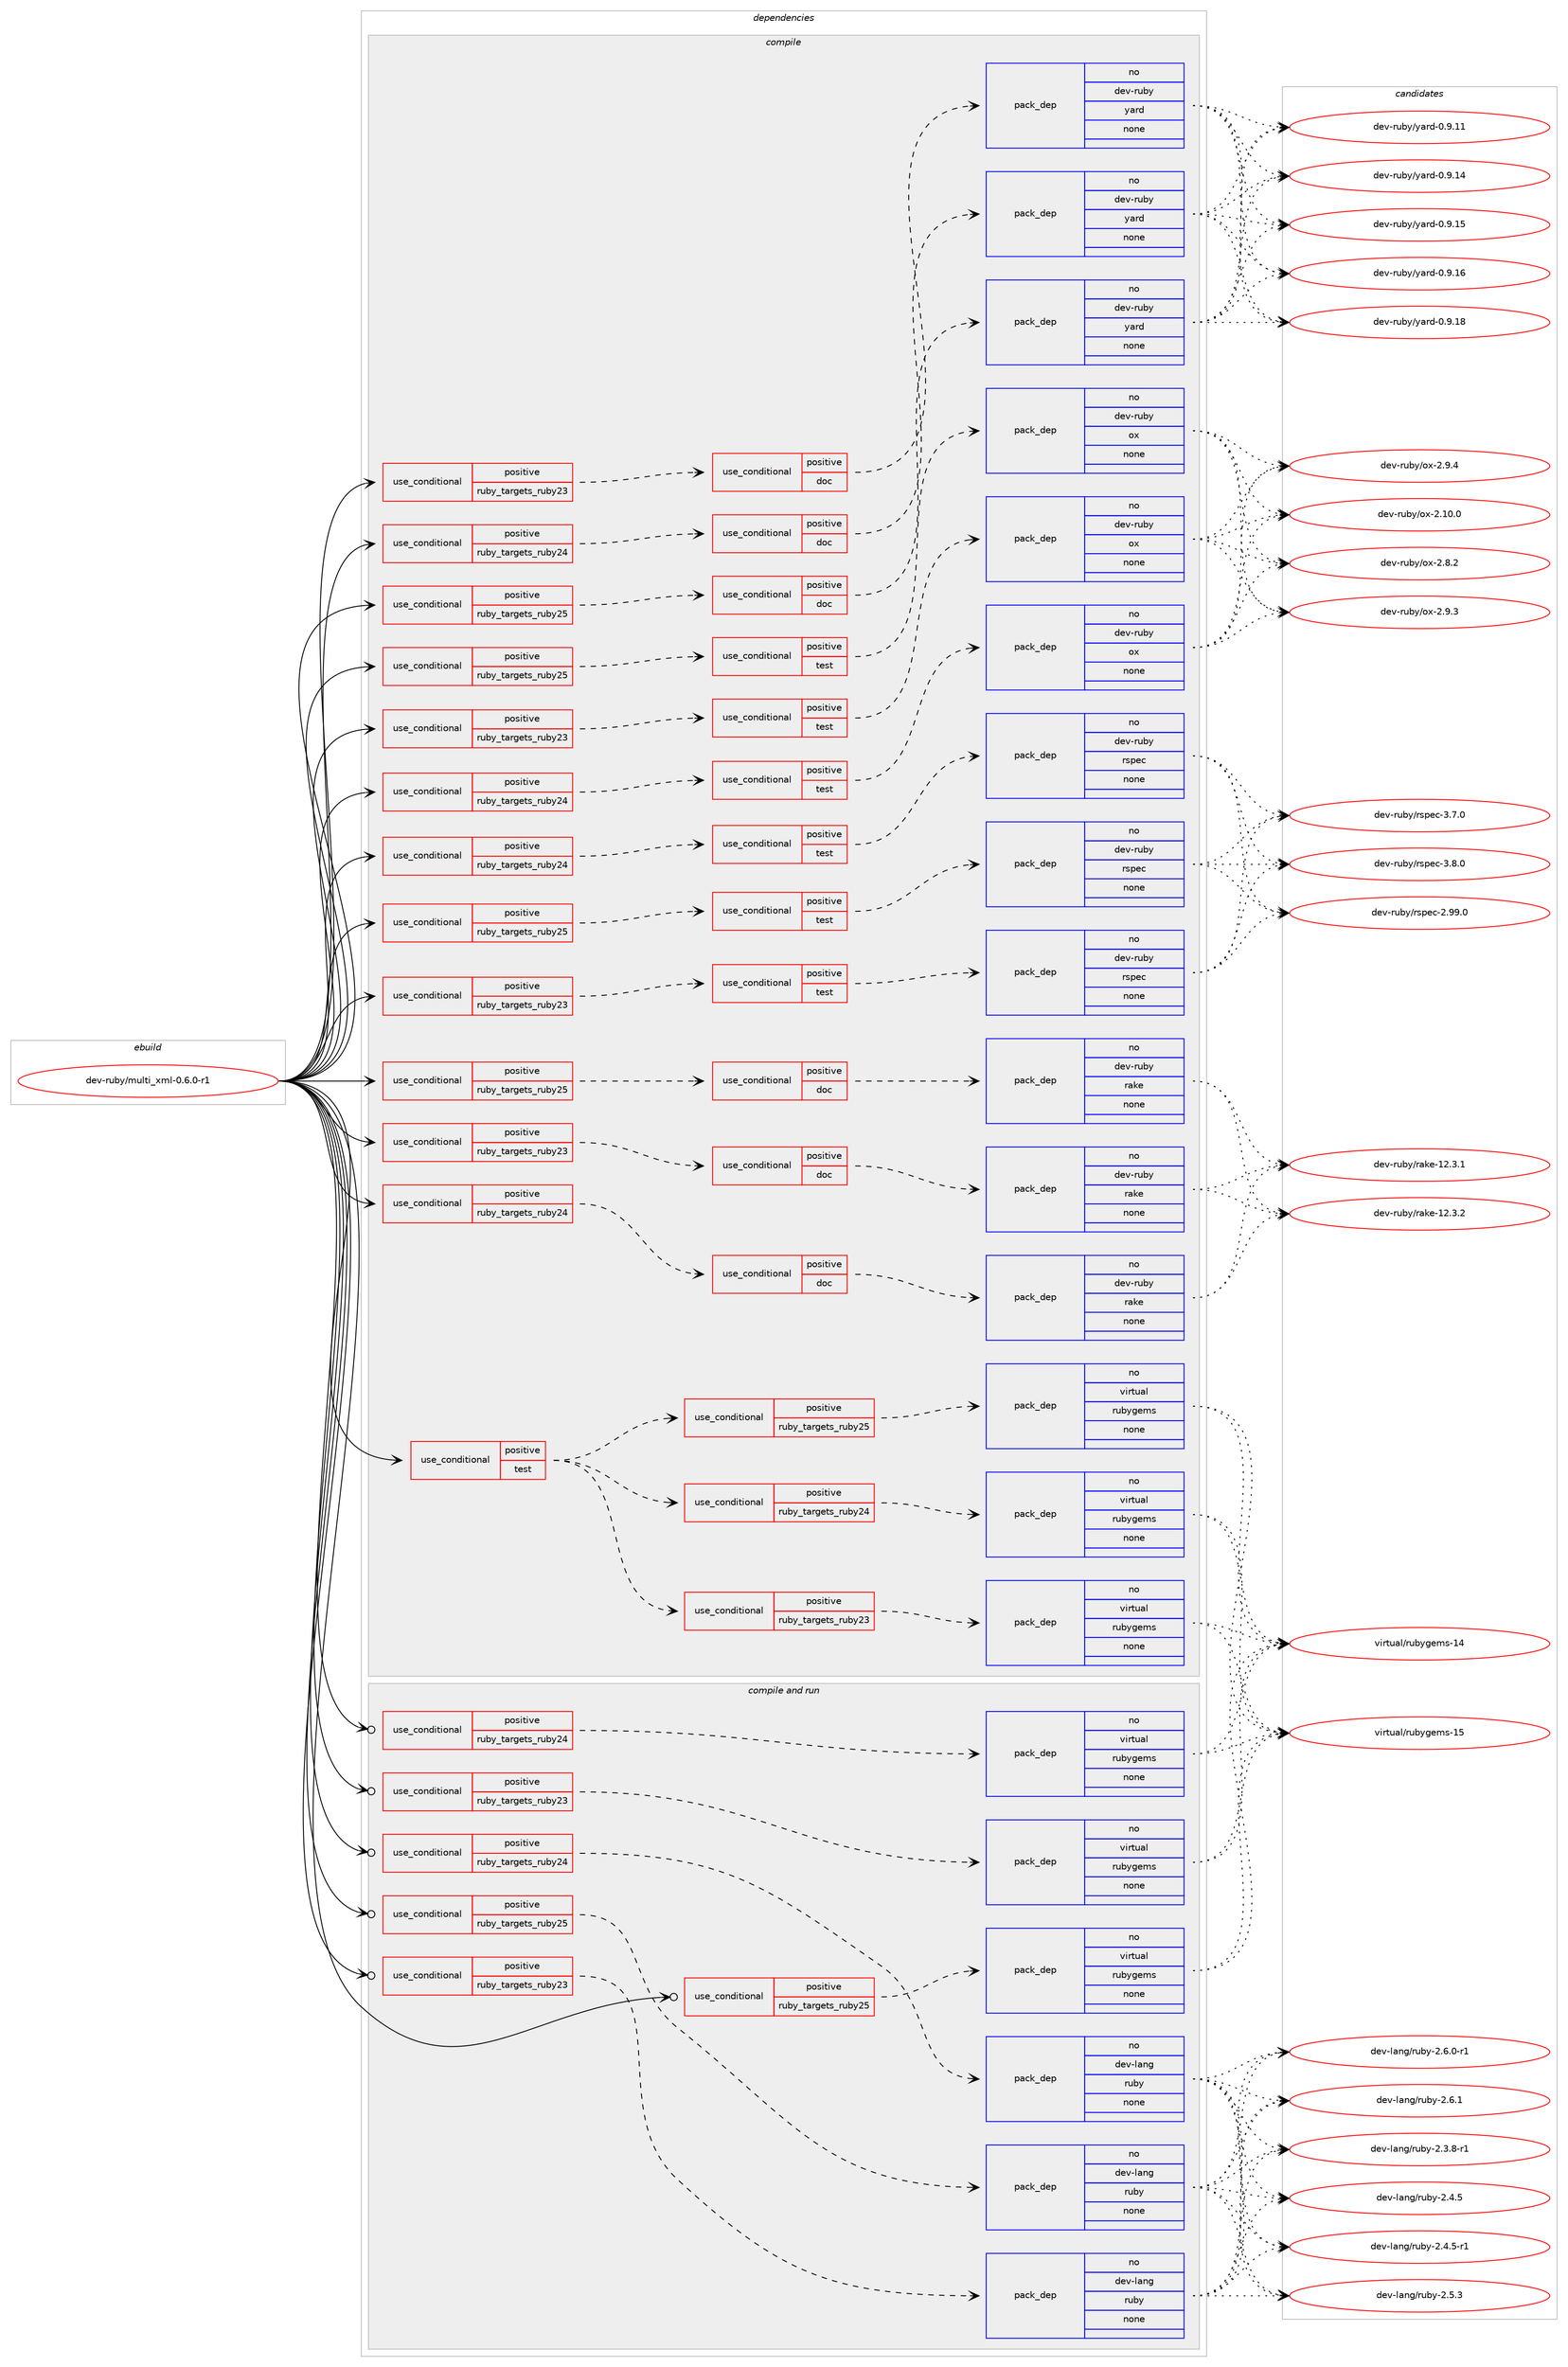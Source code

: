 digraph prolog {

# *************
# Graph options
# *************

newrank=true;
concentrate=true;
compound=true;
graph [rankdir=LR,fontname=Helvetica,fontsize=10,ranksep=1.5];#, ranksep=2.5, nodesep=0.2];
edge  [arrowhead=vee];
node  [fontname=Helvetica,fontsize=10];

# **********
# The ebuild
# **********

subgraph cluster_leftcol {
color=gray;
rank=same;
label=<<i>ebuild</i>>;
id [label="dev-ruby/multi_xml-0.6.0-r1", color=red, width=4, href="../dev-ruby/multi_xml-0.6.0-r1.svg"];
}

# ****************
# The dependencies
# ****************

subgraph cluster_midcol {
color=gray;
label=<<i>dependencies</i>>;
subgraph cluster_compile {
fillcolor="#eeeeee";
style=filled;
label=<<i>compile</i>>;
subgraph cond406659 {
dependency1506320 [label=<<TABLE BORDER="0" CELLBORDER="1" CELLSPACING="0" CELLPADDING="4"><TR><TD ROWSPAN="3" CELLPADDING="10">use_conditional</TD></TR><TR><TD>positive</TD></TR><TR><TD>ruby_targets_ruby23</TD></TR></TABLE>>, shape=none, color=red];
subgraph cond406660 {
dependency1506321 [label=<<TABLE BORDER="0" CELLBORDER="1" CELLSPACING="0" CELLPADDING="4"><TR><TD ROWSPAN="3" CELLPADDING="10">use_conditional</TD></TR><TR><TD>positive</TD></TR><TR><TD>doc</TD></TR></TABLE>>, shape=none, color=red];
subgraph pack1076180 {
dependency1506322 [label=<<TABLE BORDER="0" CELLBORDER="1" CELLSPACING="0" CELLPADDING="4" WIDTH="220"><TR><TD ROWSPAN="6" CELLPADDING="30">pack_dep</TD></TR><TR><TD WIDTH="110">no</TD></TR><TR><TD>dev-ruby</TD></TR><TR><TD>rake</TD></TR><TR><TD>none</TD></TR><TR><TD></TD></TR></TABLE>>, shape=none, color=blue];
}
dependency1506321:e -> dependency1506322:w [weight=20,style="dashed",arrowhead="vee"];
}
dependency1506320:e -> dependency1506321:w [weight=20,style="dashed",arrowhead="vee"];
}
id:e -> dependency1506320:w [weight=20,style="solid",arrowhead="vee"];
subgraph cond406661 {
dependency1506323 [label=<<TABLE BORDER="0" CELLBORDER="1" CELLSPACING="0" CELLPADDING="4"><TR><TD ROWSPAN="3" CELLPADDING="10">use_conditional</TD></TR><TR><TD>positive</TD></TR><TR><TD>ruby_targets_ruby23</TD></TR></TABLE>>, shape=none, color=red];
subgraph cond406662 {
dependency1506324 [label=<<TABLE BORDER="0" CELLBORDER="1" CELLSPACING="0" CELLPADDING="4"><TR><TD ROWSPAN="3" CELLPADDING="10">use_conditional</TD></TR><TR><TD>positive</TD></TR><TR><TD>doc</TD></TR></TABLE>>, shape=none, color=red];
subgraph pack1076181 {
dependency1506325 [label=<<TABLE BORDER="0" CELLBORDER="1" CELLSPACING="0" CELLPADDING="4" WIDTH="220"><TR><TD ROWSPAN="6" CELLPADDING="30">pack_dep</TD></TR><TR><TD WIDTH="110">no</TD></TR><TR><TD>dev-ruby</TD></TR><TR><TD>yard</TD></TR><TR><TD>none</TD></TR><TR><TD></TD></TR></TABLE>>, shape=none, color=blue];
}
dependency1506324:e -> dependency1506325:w [weight=20,style="dashed",arrowhead="vee"];
}
dependency1506323:e -> dependency1506324:w [weight=20,style="dashed",arrowhead="vee"];
}
id:e -> dependency1506323:w [weight=20,style="solid",arrowhead="vee"];
subgraph cond406663 {
dependency1506326 [label=<<TABLE BORDER="0" CELLBORDER="1" CELLSPACING="0" CELLPADDING="4"><TR><TD ROWSPAN="3" CELLPADDING="10">use_conditional</TD></TR><TR><TD>positive</TD></TR><TR><TD>ruby_targets_ruby23</TD></TR></TABLE>>, shape=none, color=red];
subgraph cond406664 {
dependency1506327 [label=<<TABLE BORDER="0" CELLBORDER="1" CELLSPACING="0" CELLPADDING="4"><TR><TD ROWSPAN="3" CELLPADDING="10">use_conditional</TD></TR><TR><TD>positive</TD></TR><TR><TD>test</TD></TR></TABLE>>, shape=none, color=red];
subgraph pack1076182 {
dependency1506328 [label=<<TABLE BORDER="0" CELLBORDER="1" CELLSPACING="0" CELLPADDING="4" WIDTH="220"><TR><TD ROWSPAN="6" CELLPADDING="30">pack_dep</TD></TR><TR><TD WIDTH="110">no</TD></TR><TR><TD>dev-ruby</TD></TR><TR><TD>ox</TD></TR><TR><TD>none</TD></TR><TR><TD></TD></TR></TABLE>>, shape=none, color=blue];
}
dependency1506327:e -> dependency1506328:w [weight=20,style="dashed",arrowhead="vee"];
}
dependency1506326:e -> dependency1506327:w [weight=20,style="dashed",arrowhead="vee"];
}
id:e -> dependency1506326:w [weight=20,style="solid",arrowhead="vee"];
subgraph cond406665 {
dependency1506329 [label=<<TABLE BORDER="0" CELLBORDER="1" CELLSPACING="0" CELLPADDING="4"><TR><TD ROWSPAN="3" CELLPADDING="10">use_conditional</TD></TR><TR><TD>positive</TD></TR><TR><TD>ruby_targets_ruby23</TD></TR></TABLE>>, shape=none, color=red];
subgraph cond406666 {
dependency1506330 [label=<<TABLE BORDER="0" CELLBORDER="1" CELLSPACING="0" CELLPADDING="4"><TR><TD ROWSPAN="3" CELLPADDING="10">use_conditional</TD></TR><TR><TD>positive</TD></TR><TR><TD>test</TD></TR></TABLE>>, shape=none, color=red];
subgraph pack1076183 {
dependency1506331 [label=<<TABLE BORDER="0" CELLBORDER="1" CELLSPACING="0" CELLPADDING="4" WIDTH="220"><TR><TD ROWSPAN="6" CELLPADDING="30">pack_dep</TD></TR><TR><TD WIDTH="110">no</TD></TR><TR><TD>dev-ruby</TD></TR><TR><TD>rspec</TD></TR><TR><TD>none</TD></TR><TR><TD></TD></TR></TABLE>>, shape=none, color=blue];
}
dependency1506330:e -> dependency1506331:w [weight=20,style="dashed",arrowhead="vee"];
}
dependency1506329:e -> dependency1506330:w [weight=20,style="dashed",arrowhead="vee"];
}
id:e -> dependency1506329:w [weight=20,style="solid",arrowhead="vee"];
subgraph cond406667 {
dependency1506332 [label=<<TABLE BORDER="0" CELLBORDER="1" CELLSPACING="0" CELLPADDING="4"><TR><TD ROWSPAN="3" CELLPADDING="10">use_conditional</TD></TR><TR><TD>positive</TD></TR><TR><TD>ruby_targets_ruby24</TD></TR></TABLE>>, shape=none, color=red];
subgraph cond406668 {
dependency1506333 [label=<<TABLE BORDER="0" CELLBORDER="1" CELLSPACING="0" CELLPADDING="4"><TR><TD ROWSPAN="3" CELLPADDING="10">use_conditional</TD></TR><TR><TD>positive</TD></TR><TR><TD>doc</TD></TR></TABLE>>, shape=none, color=red];
subgraph pack1076184 {
dependency1506334 [label=<<TABLE BORDER="0" CELLBORDER="1" CELLSPACING="0" CELLPADDING="4" WIDTH="220"><TR><TD ROWSPAN="6" CELLPADDING="30">pack_dep</TD></TR><TR><TD WIDTH="110">no</TD></TR><TR><TD>dev-ruby</TD></TR><TR><TD>rake</TD></TR><TR><TD>none</TD></TR><TR><TD></TD></TR></TABLE>>, shape=none, color=blue];
}
dependency1506333:e -> dependency1506334:w [weight=20,style="dashed",arrowhead="vee"];
}
dependency1506332:e -> dependency1506333:w [weight=20,style="dashed",arrowhead="vee"];
}
id:e -> dependency1506332:w [weight=20,style="solid",arrowhead="vee"];
subgraph cond406669 {
dependency1506335 [label=<<TABLE BORDER="0" CELLBORDER="1" CELLSPACING="0" CELLPADDING="4"><TR><TD ROWSPAN="3" CELLPADDING="10">use_conditional</TD></TR><TR><TD>positive</TD></TR><TR><TD>ruby_targets_ruby24</TD></TR></TABLE>>, shape=none, color=red];
subgraph cond406670 {
dependency1506336 [label=<<TABLE BORDER="0" CELLBORDER="1" CELLSPACING="0" CELLPADDING="4"><TR><TD ROWSPAN="3" CELLPADDING="10">use_conditional</TD></TR><TR><TD>positive</TD></TR><TR><TD>doc</TD></TR></TABLE>>, shape=none, color=red];
subgraph pack1076185 {
dependency1506337 [label=<<TABLE BORDER="0" CELLBORDER="1" CELLSPACING="0" CELLPADDING="4" WIDTH="220"><TR><TD ROWSPAN="6" CELLPADDING="30">pack_dep</TD></TR><TR><TD WIDTH="110">no</TD></TR><TR><TD>dev-ruby</TD></TR><TR><TD>yard</TD></TR><TR><TD>none</TD></TR><TR><TD></TD></TR></TABLE>>, shape=none, color=blue];
}
dependency1506336:e -> dependency1506337:w [weight=20,style="dashed",arrowhead="vee"];
}
dependency1506335:e -> dependency1506336:w [weight=20,style="dashed",arrowhead="vee"];
}
id:e -> dependency1506335:w [weight=20,style="solid",arrowhead="vee"];
subgraph cond406671 {
dependency1506338 [label=<<TABLE BORDER="0" CELLBORDER="1" CELLSPACING="0" CELLPADDING="4"><TR><TD ROWSPAN="3" CELLPADDING="10">use_conditional</TD></TR><TR><TD>positive</TD></TR><TR><TD>ruby_targets_ruby24</TD></TR></TABLE>>, shape=none, color=red];
subgraph cond406672 {
dependency1506339 [label=<<TABLE BORDER="0" CELLBORDER="1" CELLSPACING="0" CELLPADDING="4"><TR><TD ROWSPAN="3" CELLPADDING="10">use_conditional</TD></TR><TR><TD>positive</TD></TR><TR><TD>test</TD></TR></TABLE>>, shape=none, color=red];
subgraph pack1076186 {
dependency1506340 [label=<<TABLE BORDER="0" CELLBORDER="1" CELLSPACING="0" CELLPADDING="4" WIDTH="220"><TR><TD ROWSPAN="6" CELLPADDING="30">pack_dep</TD></TR><TR><TD WIDTH="110">no</TD></TR><TR><TD>dev-ruby</TD></TR><TR><TD>ox</TD></TR><TR><TD>none</TD></TR><TR><TD></TD></TR></TABLE>>, shape=none, color=blue];
}
dependency1506339:e -> dependency1506340:w [weight=20,style="dashed",arrowhead="vee"];
}
dependency1506338:e -> dependency1506339:w [weight=20,style="dashed",arrowhead="vee"];
}
id:e -> dependency1506338:w [weight=20,style="solid",arrowhead="vee"];
subgraph cond406673 {
dependency1506341 [label=<<TABLE BORDER="0" CELLBORDER="1" CELLSPACING="0" CELLPADDING="4"><TR><TD ROWSPAN="3" CELLPADDING="10">use_conditional</TD></TR><TR><TD>positive</TD></TR><TR><TD>ruby_targets_ruby24</TD></TR></TABLE>>, shape=none, color=red];
subgraph cond406674 {
dependency1506342 [label=<<TABLE BORDER="0" CELLBORDER="1" CELLSPACING="0" CELLPADDING="4"><TR><TD ROWSPAN="3" CELLPADDING="10">use_conditional</TD></TR><TR><TD>positive</TD></TR><TR><TD>test</TD></TR></TABLE>>, shape=none, color=red];
subgraph pack1076187 {
dependency1506343 [label=<<TABLE BORDER="0" CELLBORDER="1" CELLSPACING="0" CELLPADDING="4" WIDTH="220"><TR><TD ROWSPAN="6" CELLPADDING="30">pack_dep</TD></TR><TR><TD WIDTH="110">no</TD></TR><TR><TD>dev-ruby</TD></TR><TR><TD>rspec</TD></TR><TR><TD>none</TD></TR><TR><TD></TD></TR></TABLE>>, shape=none, color=blue];
}
dependency1506342:e -> dependency1506343:w [weight=20,style="dashed",arrowhead="vee"];
}
dependency1506341:e -> dependency1506342:w [weight=20,style="dashed",arrowhead="vee"];
}
id:e -> dependency1506341:w [weight=20,style="solid",arrowhead="vee"];
subgraph cond406675 {
dependency1506344 [label=<<TABLE BORDER="0" CELLBORDER="1" CELLSPACING="0" CELLPADDING="4"><TR><TD ROWSPAN="3" CELLPADDING="10">use_conditional</TD></TR><TR><TD>positive</TD></TR><TR><TD>ruby_targets_ruby25</TD></TR></TABLE>>, shape=none, color=red];
subgraph cond406676 {
dependency1506345 [label=<<TABLE BORDER="0" CELLBORDER="1" CELLSPACING="0" CELLPADDING="4"><TR><TD ROWSPAN="3" CELLPADDING="10">use_conditional</TD></TR><TR><TD>positive</TD></TR><TR><TD>doc</TD></TR></TABLE>>, shape=none, color=red];
subgraph pack1076188 {
dependency1506346 [label=<<TABLE BORDER="0" CELLBORDER="1" CELLSPACING="0" CELLPADDING="4" WIDTH="220"><TR><TD ROWSPAN="6" CELLPADDING="30">pack_dep</TD></TR><TR><TD WIDTH="110">no</TD></TR><TR><TD>dev-ruby</TD></TR><TR><TD>rake</TD></TR><TR><TD>none</TD></TR><TR><TD></TD></TR></TABLE>>, shape=none, color=blue];
}
dependency1506345:e -> dependency1506346:w [weight=20,style="dashed",arrowhead="vee"];
}
dependency1506344:e -> dependency1506345:w [weight=20,style="dashed",arrowhead="vee"];
}
id:e -> dependency1506344:w [weight=20,style="solid",arrowhead="vee"];
subgraph cond406677 {
dependency1506347 [label=<<TABLE BORDER="0" CELLBORDER="1" CELLSPACING="0" CELLPADDING="4"><TR><TD ROWSPAN="3" CELLPADDING="10">use_conditional</TD></TR><TR><TD>positive</TD></TR><TR><TD>ruby_targets_ruby25</TD></TR></TABLE>>, shape=none, color=red];
subgraph cond406678 {
dependency1506348 [label=<<TABLE BORDER="0" CELLBORDER="1" CELLSPACING="0" CELLPADDING="4"><TR><TD ROWSPAN="3" CELLPADDING="10">use_conditional</TD></TR><TR><TD>positive</TD></TR><TR><TD>doc</TD></TR></TABLE>>, shape=none, color=red];
subgraph pack1076189 {
dependency1506349 [label=<<TABLE BORDER="0" CELLBORDER="1" CELLSPACING="0" CELLPADDING="4" WIDTH="220"><TR><TD ROWSPAN="6" CELLPADDING="30">pack_dep</TD></TR><TR><TD WIDTH="110">no</TD></TR><TR><TD>dev-ruby</TD></TR><TR><TD>yard</TD></TR><TR><TD>none</TD></TR><TR><TD></TD></TR></TABLE>>, shape=none, color=blue];
}
dependency1506348:e -> dependency1506349:w [weight=20,style="dashed",arrowhead="vee"];
}
dependency1506347:e -> dependency1506348:w [weight=20,style="dashed",arrowhead="vee"];
}
id:e -> dependency1506347:w [weight=20,style="solid",arrowhead="vee"];
subgraph cond406679 {
dependency1506350 [label=<<TABLE BORDER="0" CELLBORDER="1" CELLSPACING="0" CELLPADDING="4"><TR><TD ROWSPAN="3" CELLPADDING="10">use_conditional</TD></TR><TR><TD>positive</TD></TR><TR><TD>ruby_targets_ruby25</TD></TR></TABLE>>, shape=none, color=red];
subgraph cond406680 {
dependency1506351 [label=<<TABLE BORDER="0" CELLBORDER="1" CELLSPACING="0" CELLPADDING="4"><TR><TD ROWSPAN="3" CELLPADDING="10">use_conditional</TD></TR><TR><TD>positive</TD></TR><TR><TD>test</TD></TR></TABLE>>, shape=none, color=red];
subgraph pack1076190 {
dependency1506352 [label=<<TABLE BORDER="0" CELLBORDER="1" CELLSPACING="0" CELLPADDING="4" WIDTH="220"><TR><TD ROWSPAN="6" CELLPADDING="30">pack_dep</TD></TR><TR><TD WIDTH="110">no</TD></TR><TR><TD>dev-ruby</TD></TR><TR><TD>ox</TD></TR><TR><TD>none</TD></TR><TR><TD></TD></TR></TABLE>>, shape=none, color=blue];
}
dependency1506351:e -> dependency1506352:w [weight=20,style="dashed",arrowhead="vee"];
}
dependency1506350:e -> dependency1506351:w [weight=20,style="dashed",arrowhead="vee"];
}
id:e -> dependency1506350:w [weight=20,style="solid",arrowhead="vee"];
subgraph cond406681 {
dependency1506353 [label=<<TABLE BORDER="0" CELLBORDER="1" CELLSPACING="0" CELLPADDING="4"><TR><TD ROWSPAN="3" CELLPADDING="10">use_conditional</TD></TR><TR><TD>positive</TD></TR><TR><TD>ruby_targets_ruby25</TD></TR></TABLE>>, shape=none, color=red];
subgraph cond406682 {
dependency1506354 [label=<<TABLE BORDER="0" CELLBORDER="1" CELLSPACING="0" CELLPADDING="4"><TR><TD ROWSPAN="3" CELLPADDING="10">use_conditional</TD></TR><TR><TD>positive</TD></TR><TR><TD>test</TD></TR></TABLE>>, shape=none, color=red];
subgraph pack1076191 {
dependency1506355 [label=<<TABLE BORDER="0" CELLBORDER="1" CELLSPACING="0" CELLPADDING="4" WIDTH="220"><TR><TD ROWSPAN="6" CELLPADDING="30">pack_dep</TD></TR><TR><TD WIDTH="110">no</TD></TR><TR><TD>dev-ruby</TD></TR><TR><TD>rspec</TD></TR><TR><TD>none</TD></TR><TR><TD></TD></TR></TABLE>>, shape=none, color=blue];
}
dependency1506354:e -> dependency1506355:w [weight=20,style="dashed",arrowhead="vee"];
}
dependency1506353:e -> dependency1506354:w [weight=20,style="dashed",arrowhead="vee"];
}
id:e -> dependency1506353:w [weight=20,style="solid",arrowhead="vee"];
subgraph cond406683 {
dependency1506356 [label=<<TABLE BORDER="0" CELLBORDER="1" CELLSPACING="0" CELLPADDING="4"><TR><TD ROWSPAN="3" CELLPADDING="10">use_conditional</TD></TR><TR><TD>positive</TD></TR><TR><TD>test</TD></TR></TABLE>>, shape=none, color=red];
subgraph cond406684 {
dependency1506357 [label=<<TABLE BORDER="0" CELLBORDER="1" CELLSPACING="0" CELLPADDING="4"><TR><TD ROWSPAN="3" CELLPADDING="10">use_conditional</TD></TR><TR><TD>positive</TD></TR><TR><TD>ruby_targets_ruby23</TD></TR></TABLE>>, shape=none, color=red];
subgraph pack1076192 {
dependency1506358 [label=<<TABLE BORDER="0" CELLBORDER="1" CELLSPACING="0" CELLPADDING="4" WIDTH="220"><TR><TD ROWSPAN="6" CELLPADDING="30">pack_dep</TD></TR><TR><TD WIDTH="110">no</TD></TR><TR><TD>virtual</TD></TR><TR><TD>rubygems</TD></TR><TR><TD>none</TD></TR><TR><TD></TD></TR></TABLE>>, shape=none, color=blue];
}
dependency1506357:e -> dependency1506358:w [weight=20,style="dashed",arrowhead="vee"];
}
dependency1506356:e -> dependency1506357:w [weight=20,style="dashed",arrowhead="vee"];
subgraph cond406685 {
dependency1506359 [label=<<TABLE BORDER="0" CELLBORDER="1" CELLSPACING="0" CELLPADDING="4"><TR><TD ROWSPAN="3" CELLPADDING="10">use_conditional</TD></TR><TR><TD>positive</TD></TR><TR><TD>ruby_targets_ruby24</TD></TR></TABLE>>, shape=none, color=red];
subgraph pack1076193 {
dependency1506360 [label=<<TABLE BORDER="0" CELLBORDER="1" CELLSPACING="0" CELLPADDING="4" WIDTH="220"><TR><TD ROWSPAN="6" CELLPADDING="30">pack_dep</TD></TR><TR><TD WIDTH="110">no</TD></TR><TR><TD>virtual</TD></TR><TR><TD>rubygems</TD></TR><TR><TD>none</TD></TR><TR><TD></TD></TR></TABLE>>, shape=none, color=blue];
}
dependency1506359:e -> dependency1506360:w [weight=20,style="dashed",arrowhead="vee"];
}
dependency1506356:e -> dependency1506359:w [weight=20,style="dashed",arrowhead="vee"];
subgraph cond406686 {
dependency1506361 [label=<<TABLE BORDER="0" CELLBORDER="1" CELLSPACING="0" CELLPADDING="4"><TR><TD ROWSPAN="3" CELLPADDING="10">use_conditional</TD></TR><TR><TD>positive</TD></TR><TR><TD>ruby_targets_ruby25</TD></TR></TABLE>>, shape=none, color=red];
subgraph pack1076194 {
dependency1506362 [label=<<TABLE BORDER="0" CELLBORDER="1" CELLSPACING="0" CELLPADDING="4" WIDTH="220"><TR><TD ROWSPAN="6" CELLPADDING="30">pack_dep</TD></TR><TR><TD WIDTH="110">no</TD></TR><TR><TD>virtual</TD></TR><TR><TD>rubygems</TD></TR><TR><TD>none</TD></TR><TR><TD></TD></TR></TABLE>>, shape=none, color=blue];
}
dependency1506361:e -> dependency1506362:w [weight=20,style="dashed",arrowhead="vee"];
}
dependency1506356:e -> dependency1506361:w [weight=20,style="dashed",arrowhead="vee"];
}
id:e -> dependency1506356:w [weight=20,style="solid",arrowhead="vee"];
}
subgraph cluster_compileandrun {
fillcolor="#eeeeee";
style=filled;
label=<<i>compile and run</i>>;
subgraph cond406687 {
dependency1506363 [label=<<TABLE BORDER="0" CELLBORDER="1" CELLSPACING="0" CELLPADDING="4"><TR><TD ROWSPAN="3" CELLPADDING="10">use_conditional</TD></TR><TR><TD>positive</TD></TR><TR><TD>ruby_targets_ruby23</TD></TR></TABLE>>, shape=none, color=red];
subgraph pack1076195 {
dependency1506364 [label=<<TABLE BORDER="0" CELLBORDER="1" CELLSPACING="0" CELLPADDING="4" WIDTH="220"><TR><TD ROWSPAN="6" CELLPADDING="30">pack_dep</TD></TR><TR><TD WIDTH="110">no</TD></TR><TR><TD>dev-lang</TD></TR><TR><TD>ruby</TD></TR><TR><TD>none</TD></TR><TR><TD></TD></TR></TABLE>>, shape=none, color=blue];
}
dependency1506363:e -> dependency1506364:w [weight=20,style="dashed",arrowhead="vee"];
}
id:e -> dependency1506363:w [weight=20,style="solid",arrowhead="odotvee"];
subgraph cond406688 {
dependency1506365 [label=<<TABLE BORDER="0" CELLBORDER="1" CELLSPACING="0" CELLPADDING="4"><TR><TD ROWSPAN="3" CELLPADDING="10">use_conditional</TD></TR><TR><TD>positive</TD></TR><TR><TD>ruby_targets_ruby23</TD></TR></TABLE>>, shape=none, color=red];
subgraph pack1076196 {
dependency1506366 [label=<<TABLE BORDER="0" CELLBORDER="1" CELLSPACING="0" CELLPADDING="4" WIDTH="220"><TR><TD ROWSPAN="6" CELLPADDING="30">pack_dep</TD></TR><TR><TD WIDTH="110">no</TD></TR><TR><TD>virtual</TD></TR><TR><TD>rubygems</TD></TR><TR><TD>none</TD></TR><TR><TD></TD></TR></TABLE>>, shape=none, color=blue];
}
dependency1506365:e -> dependency1506366:w [weight=20,style="dashed",arrowhead="vee"];
}
id:e -> dependency1506365:w [weight=20,style="solid",arrowhead="odotvee"];
subgraph cond406689 {
dependency1506367 [label=<<TABLE BORDER="0" CELLBORDER="1" CELLSPACING="0" CELLPADDING="4"><TR><TD ROWSPAN="3" CELLPADDING="10">use_conditional</TD></TR><TR><TD>positive</TD></TR><TR><TD>ruby_targets_ruby24</TD></TR></TABLE>>, shape=none, color=red];
subgraph pack1076197 {
dependency1506368 [label=<<TABLE BORDER="0" CELLBORDER="1" CELLSPACING="0" CELLPADDING="4" WIDTH="220"><TR><TD ROWSPAN="6" CELLPADDING="30">pack_dep</TD></TR><TR><TD WIDTH="110">no</TD></TR><TR><TD>dev-lang</TD></TR><TR><TD>ruby</TD></TR><TR><TD>none</TD></TR><TR><TD></TD></TR></TABLE>>, shape=none, color=blue];
}
dependency1506367:e -> dependency1506368:w [weight=20,style="dashed",arrowhead="vee"];
}
id:e -> dependency1506367:w [weight=20,style="solid",arrowhead="odotvee"];
subgraph cond406690 {
dependency1506369 [label=<<TABLE BORDER="0" CELLBORDER="1" CELLSPACING="0" CELLPADDING="4"><TR><TD ROWSPAN="3" CELLPADDING="10">use_conditional</TD></TR><TR><TD>positive</TD></TR><TR><TD>ruby_targets_ruby24</TD></TR></TABLE>>, shape=none, color=red];
subgraph pack1076198 {
dependency1506370 [label=<<TABLE BORDER="0" CELLBORDER="1" CELLSPACING="0" CELLPADDING="4" WIDTH="220"><TR><TD ROWSPAN="6" CELLPADDING="30">pack_dep</TD></TR><TR><TD WIDTH="110">no</TD></TR><TR><TD>virtual</TD></TR><TR><TD>rubygems</TD></TR><TR><TD>none</TD></TR><TR><TD></TD></TR></TABLE>>, shape=none, color=blue];
}
dependency1506369:e -> dependency1506370:w [weight=20,style="dashed",arrowhead="vee"];
}
id:e -> dependency1506369:w [weight=20,style="solid",arrowhead="odotvee"];
subgraph cond406691 {
dependency1506371 [label=<<TABLE BORDER="0" CELLBORDER="1" CELLSPACING="0" CELLPADDING="4"><TR><TD ROWSPAN="3" CELLPADDING="10">use_conditional</TD></TR><TR><TD>positive</TD></TR><TR><TD>ruby_targets_ruby25</TD></TR></TABLE>>, shape=none, color=red];
subgraph pack1076199 {
dependency1506372 [label=<<TABLE BORDER="0" CELLBORDER="1" CELLSPACING="0" CELLPADDING="4" WIDTH="220"><TR><TD ROWSPAN="6" CELLPADDING="30">pack_dep</TD></TR><TR><TD WIDTH="110">no</TD></TR><TR><TD>dev-lang</TD></TR><TR><TD>ruby</TD></TR><TR><TD>none</TD></TR><TR><TD></TD></TR></TABLE>>, shape=none, color=blue];
}
dependency1506371:e -> dependency1506372:w [weight=20,style="dashed",arrowhead="vee"];
}
id:e -> dependency1506371:w [weight=20,style="solid",arrowhead="odotvee"];
subgraph cond406692 {
dependency1506373 [label=<<TABLE BORDER="0" CELLBORDER="1" CELLSPACING="0" CELLPADDING="4"><TR><TD ROWSPAN="3" CELLPADDING="10">use_conditional</TD></TR><TR><TD>positive</TD></TR><TR><TD>ruby_targets_ruby25</TD></TR></TABLE>>, shape=none, color=red];
subgraph pack1076200 {
dependency1506374 [label=<<TABLE BORDER="0" CELLBORDER="1" CELLSPACING="0" CELLPADDING="4" WIDTH="220"><TR><TD ROWSPAN="6" CELLPADDING="30">pack_dep</TD></TR><TR><TD WIDTH="110">no</TD></TR><TR><TD>virtual</TD></TR><TR><TD>rubygems</TD></TR><TR><TD>none</TD></TR><TR><TD></TD></TR></TABLE>>, shape=none, color=blue];
}
dependency1506373:e -> dependency1506374:w [weight=20,style="dashed",arrowhead="vee"];
}
id:e -> dependency1506373:w [weight=20,style="solid",arrowhead="odotvee"];
}
subgraph cluster_run {
fillcolor="#eeeeee";
style=filled;
label=<<i>run</i>>;
}
}

# **************
# The candidates
# **************

subgraph cluster_choices {
rank=same;
color=gray;
label=<<i>candidates</i>>;

subgraph choice1076180 {
color=black;
nodesep=1;
choice1001011184511411798121471149710710145495046514649 [label="dev-ruby/rake-12.3.1", color=red, width=4,href="../dev-ruby/rake-12.3.1.svg"];
choice1001011184511411798121471149710710145495046514650 [label="dev-ruby/rake-12.3.2", color=red, width=4,href="../dev-ruby/rake-12.3.2.svg"];
dependency1506322:e -> choice1001011184511411798121471149710710145495046514649:w [style=dotted,weight="100"];
dependency1506322:e -> choice1001011184511411798121471149710710145495046514650:w [style=dotted,weight="100"];
}
subgraph choice1076181 {
color=black;
nodesep=1;
choice1001011184511411798121471219711410045484657464949 [label="dev-ruby/yard-0.9.11", color=red, width=4,href="../dev-ruby/yard-0.9.11.svg"];
choice1001011184511411798121471219711410045484657464952 [label="dev-ruby/yard-0.9.14", color=red, width=4,href="../dev-ruby/yard-0.9.14.svg"];
choice1001011184511411798121471219711410045484657464953 [label="dev-ruby/yard-0.9.15", color=red, width=4,href="../dev-ruby/yard-0.9.15.svg"];
choice1001011184511411798121471219711410045484657464954 [label="dev-ruby/yard-0.9.16", color=red, width=4,href="../dev-ruby/yard-0.9.16.svg"];
choice1001011184511411798121471219711410045484657464956 [label="dev-ruby/yard-0.9.18", color=red, width=4,href="../dev-ruby/yard-0.9.18.svg"];
dependency1506325:e -> choice1001011184511411798121471219711410045484657464949:w [style=dotted,weight="100"];
dependency1506325:e -> choice1001011184511411798121471219711410045484657464952:w [style=dotted,weight="100"];
dependency1506325:e -> choice1001011184511411798121471219711410045484657464953:w [style=dotted,weight="100"];
dependency1506325:e -> choice1001011184511411798121471219711410045484657464954:w [style=dotted,weight="100"];
dependency1506325:e -> choice1001011184511411798121471219711410045484657464956:w [style=dotted,weight="100"];
}
subgraph choice1076182 {
color=black;
nodesep=1;
choice10010111845114117981214711112045504649484648 [label="dev-ruby/ox-2.10.0", color=red, width=4,href="../dev-ruby/ox-2.10.0.svg"];
choice100101118451141179812147111120455046564650 [label="dev-ruby/ox-2.8.2", color=red, width=4,href="../dev-ruby/ox-2.8.2.svg"];
choice100101118451141179812147111120455046574651 [label="dev-ruby/ox-2.9.3", color=red, width=4,href="../dev-ruby/ox-2.9.3.svg"];
choice100101118451141179812147111120455046574652 [label="dev-ruby/ox-2.9.4", color=red, width=4,href="../dev-ruby/ox-2.9.4.svg"];
dependency1506328:e -> choice10010111845114117981214711112045504649484648:w [style=dotted,weight="100"];
dependency1506328:e -> choice100101118451141179812147111120455046564650:w [style=dotted,weight="100"];
dependency1506328:e -> choice100101118451141179812147111120455046574651:w [style=dotted,weight="100"];
dependency1506328:e -> choice100101118451141179812147111120455046574652:w [style=dotted,weight="100"];
}
subgraph choice1076183 {
color=black;
nodesep=1;
choice1001011184511411798121471141151121019945504657574648 [label="dev-ruby/rspec-2.99.0", color=red, width=4,href="../dev-ruby/rspec-2.99.0.svg"];
choice10010111845114117981214711411511210199455146554648 [label="dev-ruby/rspec-3.7.0", color=red, width=4,href="../dev-ruby/rspec-3.7.0.svg"];
choice10010111845114117981214711411511210199455146564648 [label="dev-ruby/rspec-3.8.0", color=red, width=4,href="../dev-ruby/rspec-3.8.0.svg"];
dependency1506331:e -> choice1001011184511411798121471141151121019945504657574648:w [style=dotted,weight="100"];
dependency1506331:e -> choice10010111845114117981214711411511210199455146554648:w [style=dotted,weight="100"];
dependency1506331:e -> choice10010111845114117981214711411511210199455146564648:w [style=dotted,weight="100"];
}
subgraph choice1076184 {
color=black;
nodesep=1;
choice1001011184511411798121471149710710145495046514649 [label="dev-ruby/rake-12.3.1", color=red, width=4,href="../dev-ruby/rake-12.3.1.svg"];
choice1001011184511411798121471149710710145495046514650 [label="dev-ruby/rake-12.3.2", color=red, width=4,href="../dev-ruby/rake-12.3.2.svg"];
dependency1506334:e -> choice1001011184511411798121471149710710145495046514649:w [style=dotted,weight="100"];
dependency1506334:e -> choice1001011184511411798121471149710710145495046514650:w [style=dotted,weight="100"];
}
subgraph choice1076185 {
color=black;
nodesep=1;
choice1001011184511411798121471219711410045484657464949 [label="dev-ruby/yard-0.9.11", color=red, width=4,href="../dev-ruby/yard-0.9.11.svg"];
choice1001011184511411798121471219711410045484657464952 [label="dev-ruby/yard-0.9.14", color=red, width=4,href="../dev-ruby/yard-0.9.14.svg"];
choice1001011184511411798121471219711410045484657464953 [label="dev-ruby/yard-0.9.15", color=red, width=4,href="../dev-ruby/yard-0.9.15.svg"];
choice1001011184511411798121471219711410045484657464954 [label="dev-ruby/yard-0.9.16", color=red, width=4,href="../dev-ruby/yard-0.9.16.svg"];
choice1001011184511411798121471219711410045484657464956 [label="dev-ruby/yard-0.9.18", color=red, width=4,href="../dev-ruby/yard-0.9.18.svg"];
dependency1506337:e -> choice1001011184511411798121471219711410045484657464949:w [style=dotted,weight="100"];
dependency1506337:e -> choice1001011184511411798121471219711410045484657464952:w [style=dotted,weight="100"];
dependency1506337:e -> choice1001011184511411798121471219711410045484657464953:w [style=dotted,weight="100"];
dependency1506337:e -> choice1001011184511411798121471219711410045484657464954:w [style=dotted,weight="100"];
dependency1506337:e -> choice1001011184511411798121471219711410045484657464956:w [style=dotted,weight="100"];
}
subgraph choice1076186 {
color=black;
nodesep=1;
choice10010111845114117981214711112045504649484648 [label="dev-ruby/ox-2.10.0", color=red, width=4,href="../dev-ruby/ox-2.10.0.svg"];
choice100101118451141179812147111120455046564650 [label="dev-ruby/ox-2.8.2", color=red, width=4,href="../dev-ruby/ox-2.8.2.svg"];
choice100101118451141179812147111120455046574651 [label="dev-ruby/ox-2.9.3", color=red, width=4,href="../dev-ruby/ox-2.9.3.svg"];
choice100101118451141179812147111120455046574652 [label="dev-ruby/ox-2.9.4", color=red, width=4,href="../dev-ruby/ox-2.9.4.svg"];
dependency1506340:e -> choice10010111845114117981214711112045504649484648:w [style=dotted,weight="100"];
dependency1506340:e -> choice100101118451141179812147111120455046564650:w [style=dotted,weight="100"];
dependency1506340:e -> choice100101118451141179812147111120455046574651:w [style=dotted,weight="100"];
dependency1506340:e -> choice100101118451141179812147111120455046574652:w [style=dotted,weight="100"];
}
subgraph choice1076187 {
color=black;
nodesep=1;
choice1001011184511411798121471141151121019945504657574648 [label="dev-ruby/rspec-2.99.0", color=red, width=4,href="../dev-ruby/rspec-2.99.0.svg"];
choice10010111845114117981214711411511210199455146554648 [label="dev-ruby/rspec-3.7.0", color=red, width=4,href="../dev-ruby/rspec-3.7.0.svg"];
choice10010111845114117981214711411511210199455146564648 [label="dev-ruby/rspec-3.8.0", color=red, width=4,href="../dev-ruby/rspec-3.8.0.svg"];
dependency1506343:e -> choice1001011184511411798121471141151121019945504657574648:w [style=dotted,weight="100"];
dependency1506343:e -> choice10010111845114117981214711411511210199455146554648:w [style=dotted,weight="100"];
dependency1506343:e -> choice10010111845114117981214711411511210199455146564648:w [style=dotted,weight="100"];
}
subgraph choice1076188 {
color=black;
nodesep=1;
choice1001011184511411798121471149710710145495046514649 [label="dev-ruby/rake-12.3.1", color=red, width=4,href="../dev-ruby/rake-12.3.1.svg"];
choice1001011184511411798121471149710710145495046514650 [label="dev-ruby/rake-12.3.2", color=red, width=4,href="../dev-ruby/rake-12.3.2.svg"];
dependency1506346:e -> choice1001011184511411798121471149710710145495046514649:w [style=dotted,weight="100"];
dependency1506346:e -> choice1001011184511411798121471149710710145495046514650:w [style=dotted,weight="100"];
}
subgraph choice1076189 {
color=black;
nodesep=1;
choice1001011184511411798121471219711410045484657464949 [label="dev-ruby/yard-0.9.11", color=red, width=4,href="../dev-ruby/yard-0.9.11.svg"];
choice1001011184511411798121471219711410045484657464952 [label="dev-ruby/yard-0.9.14", color=red, width=4,href="../dev-ruby/yard-0.9.14.svg"];
choice1001011184511411798121471219711410045484657464953 [label="dev-ruby/yard-0.9.15", color=red, width=4,href="../dev-ruby/yard-0.9.15.svg"];
choice1001011184511411798121471219711410045484657464954 [label="dev-ruby/yard-0.9.16", color=red, width=4,href="../dev-ruby/yard-0.9.16.svg"];
choice1001011184511411798121471219711410045484657464956 [label="dev-ruby/yard-0.9.18", color=red, width=4,href="../dev-ruby/yard-0.9.18.svg"];
dependency1506349:e -> choice1001011184511411798121471219711410045484657464949:w [style=dotted,weight="100"];
dependency1506349:e -> choice1001011184511411798121471219711410045484657464952:w [style=dotted,weight="100"];
dependency1506349:e -> choice1001011184511411798121471219711410045484657464953:w [style=dotted,weight="100"];
dependency1506349:e -> choice1001011184511411798121471219711410045484657464954:w [style=dotted,weight="100"];
dependency1506349:e -> choice1001011184511411798121471219711410045484657464956:w [style=dotted,weight="100"];
}
subgraph choice1076190 {
color=black;
nodesep=1;
choice10010111845114117981214711112045504649484648 [label="dev-ruby/ox-2.10.0", color=red, width=4,href="../dev-ruby/ox-2.10.0.svg"];
choice100101118451141179812147111120455046564650 [label="dev-ruby/ox-2.8.2", color=red, width=4,href="../dev-ruby/ox-2.8.2.svg"];
choice100101118451141179812147111120455046574651 [label="dev-ruby/ox-2.9.3", color=red, width=4,href="../dev-ruby/ox-2.9.3.svg"];
choice100101118451141179812147111120455046574652 [label="dev-ruby/ox-2.9.4", color=red, width=4,href="../dev-ruby/ox-2.9.4.svg"];
dependency1506352:e -> choice10010111845114117981214711112045504649484648:w [style=dotted,weight="100"];
dependency1506352:e -> choice100101118451141179812147111120455046564650:w [style=dotted,weight="100"];
dependency1506352:e -> choice100101118451141179812147111120455046574651:w [style=dotted,weight="100"];
dependency1506352:e -> choice100101118451141179812147111120455046574652:w [style=dotted,weight="100"];
}
subgraph choice1076191 {
color=black;
nodesep=1;
choice1001011184511411798121471141151121019945504657574648 [label="dev-ruby/rspec-2.99.0", color=red, width=4,href="../dev-ruby/rspec-2.99.0.svg"];
choice10010111845114117981214711411511210199455146554648 [label="dev-ruby/rspec-3.7.0", color=red, width=4,href="../dev-ruby/rspec-3.7.0.svg"];
choice10010111845114117981214711411511210199455146564648 [label="dev-ruby/rspec-3.8.0", color=red, width=4,href="../dev-ruby/rspec-3.8.0.svg"];
dependency1506355:e -> choice1001011184511411798121471141151121019945504657574648:w [style=dotted,weight="100"];
dependency1506355:e -> choice10010111845114117981214711411511210199455146554648:w [style=dotted,weight="100"];
dependency1506355:e -> choice10010111845114117981214711411511210199455146564648:w [style=dotted,weight="100"];
}
subgraph choice1076192 {
color=black;
nodesep=1;
choice118105114116117971084711411798121103101109115454952 [label="virtual/rubygems-14", color=red, width=4,href="../virtual/rubygems-14.svg"];
choice118105114116117971084711411798121103101109115454953 [label="virtual/rubygems-15", color=red, width=4,href="../virtual/rubygems-15.svg"];
dependency1506358:e -> choice118105114116117971084711411798121103101109115454952:w [style=dotted,weight="100"];
dependency1506358:e -> choice118105114116117971084711411798121103101109115454953:w [style=dotted,weight="100"];
}
subgraph choice1076193 {
color=black;
nodesep=1;
choice118105114116117971084711411798121103101109115454952 [label="virtual/rubygems-14", color=red, width=4,href="../virtual/rubygems-14.svg"];
choice118105114116117971084711411798121103101109115454953 [label="virtual/rubygems-15", color=red, width=4,href="../virtual/rubygems-15.svg"];
dependency1506360:e -> choice118105114116117971084711411798121103101109115454952:w [style=dotted,weight="100"];
dependency1506360:e -> choice118105114116117971084711411798121103101109115454953:w [style=dotted,weight="100"];
}
subgraph choice1076194 {
color=black;
nodesep=1;
choice118105114116117971084711411798121103101109115454952 [label="virtual/rubygems-14", color=red, width=4,href="../virtual/rubygems-14.svg"];
choice118105114116117971084711411798121103101109115454953 [label="virtual/rubygems-15", color=red, width=4,href="../virtual/rubygems-15.svg"];
dependency1506362:e -> choice118105114116117971084711411798121103101109115454952:w [style=dotted,weight="100"];
dependency1506362:e -> choice118105114116117971084711411798121103101109115454953:w [style=dotted,weight="100"];
}
subgraph choice1076195 {
color=black;
nodesep=1;
choice100101118451089711010347114117981214550465146564511449 [label="dev-lang/ruby-2.3.8-r1", color=red, width=4,href="../dev-lang/ruby-2.3.8-r1.svg"];
choice10010111845108971101034711411798121455046524653 [label="dev-lang/ruby-2.4.5", color=red, width=4,href="../dev-lang/ruby-2.4.5.svg"];
choice100101118451089711010347114117981214550465246534511449 [label="dev-lang/ruby-2.4.5-r1", color=red, width=4,href="../dev-lang/ruby-2.4.5-r1.svg"];
choice10010111845108971101034711411798121455046534651 [label="dev-lang/ruby-2.5.3", color=red, width=4,href="../dev-lang/ruby-2.5.3.svg"];
choice100101118451089711010347114117981214550465446484511449 [label="dev-lang/ruby-2.6.0-r1", color=red, width=4,href="../dev-lang/ruby-2.6.0-r1.svg"];
choice10010111845108971101034711411798121455046544649 [label="dev-lang/ruby-2.6.1", color=red, width=4,href="../dev-lang/ruby-2.6.1.svg"];
dependency1506364:e -> choice100101118451089711010347114117981214550465146564511449:w [style=dotted,weight="100"];
dependency1506364:e -> choice10010111845108971101034711411798121455046524653:w [style=dotted,weight="100"];
dependency1506364:e -> choice100101118451089711010347114117981214550465246534511449:w [style=dotted,weight="100"];
dependency1506364:e -> choice10010111845108971101034711411798121455046534651:w [style=dotted,weight="100"];
dependency1506364:e -> choice100101118451089711010347114117981214550465446484511449:w [style=dotted,weight="100"];
dependency1506364:e -> choice10010111845108971101034711411798121455046544649:w [style=dotted,weight="100"];
}
subgraph choice1076196 {
color=black;
nodesep=1;
choice118105114116117971084711411798121103101109115454952 [label="virtual/rubygems-14", color=red, width=4,href="../virtual/rubygems-14.svg"];
choice118105114116117971084711411798121103101109115454953 [label="virtual/rubygems-15", color=red, width=4,href="../virtual/rubygems-15.svg"];
dependency1506366:e -> choice118105114116117971084711411798121103101109115454952:w [style=dotted,weight="100"];
dependency1506366:e -> choice118105114116117971084711411798121103101109115454953:w [style=dotted,weight="100"];
}
subgraph choice1076197 {
color=black;
nodesep=1;
choice100101118451089711010347114117981214550465146564511449 [label="dev-lang/ruby-2.3.8-r1", color=red, width=4,href="../dev-lang/ruby-2.3.8-r1.svg"];
choice10010111845108971101034711411798121455046524653 [label="dev-lang/ruby-2.4.5", color=red, width=4,href="../dev-lang/ruby-2.4.5.svg"];
choice100101118451089711010347114117981214550465246534511449 [label="dev-lang/ruby-2.4.5-r1", color=red, width=4,href="../dev-lang/ruby-2.4.5-r1.svg"];
choice10010111845108971101034711411798121455046534651 [label="dev-lang/ruby-2.5.3", color=red, width=4,href="../dev-lang/ruby-2.5.3.svg"];
choice100101118451089711010347114117981214550465446484511449 [label="dev-lang/ruby-2.6.0-r1", color=red, width=4,href="../dev-lang/ruby-2.6.0-r1.svg"];
choice10010111845108971101034711411798121455046544649 [label="dev-lang/ruby-2.6.1", color=red, width=4,href="../dev-lang/ruby-2.6.1.svg"];
dependency1506368:e -> choice100101118451089711010347114117981214550465146564511449:w [style=dotted,weight="100"];
dependency1506368:e -> choice10010111845108971101034711411798121455046524653:w [style=dotted,weight="100"];
dependency1506368:e -> choice100101118451089711010347114117981214550465246534511449:w [style=dotted,weight="100"];
dependency1506368:e -> choice10010111845108971101034711411798121455046534651:w [style=dotted,weight="100"];
dependency1506368:e -> choice100101118451089711010347114117981214550465446484511449:w [style=dotted,weight="100"];
dependency1506368:e -> choice10010111845108971101034711411798121455046544649:w [style=dotted,weight="100"];
}
subgraph choice1076198 {
color=black;
nodesep=1;
choice118105114116117971084711411798121103101109115454952 [label="virtual/rubygems-14", color=red, width=4,href="../virtual/rubygems-14.svg"];
choice118105114116117971084711411798121103101109115454953 [label="virtual/rubygems-15", color=red, width=4,href="../virtual/rubygems-15.svg"];
dependency1506370:e -> choice118105114116117971084711411798121103101109115454952:w [style=dotted,weight="100"];
dependency1506370:e -> choice118105114116117971084711411798121103101109115454953:w [style=dotted,weight="100"];
}
subgraph choice1076199 {
color=black;
nodesep=1;
choice100101118451089711010347114117981214550465146564511449 [label="dev-lang/ruby-2.3.8-r1", color=red, width=4,href="../dev-lang/ruby-2.3.8-r1.svg"];
choice10010111845108971101034711411798121455046524653 [label="dev-lang/ruby-2.4.5", color=red, width=4,href="../dev-lang/ruby-2.4.5.svg"];
choice100101118451089711010347114117981214550465246534511449 [label="dev-lang/ruby-2.4.5-r1", color=red, width=4,href="../dev-lang/ruby-2.4.5-r1.svg"];
choice10010111845108971101034711411798121455046534651 [label="dev-lang/ruby-2.5.3", color=red, width=4,href="../dev-lang/ruby-2.5.3.svg"];
choice100101118451089711010347114117981214550465446484511449 [label="dev-lang/ruby-2.6.0-r1", color=red, width=4,href="../dev-lang/ruby-2.6.0-r1.svg"];
choice10010111845108971101034711411798121455046544649 [label="dev-lang/ruby-2.6.1", color=red, width=4,href="../dev-lang/ruby-2.6.1.svg"];
dependency1506372:e -> choice100101118451089711010347114117981214550465146564511449:w [style=dotted,weight="100"];
dependency1506372:e -> choice10010111845108971101034711411798121455046524653:w [style=dotted,weight="100"];
dependency1506372:e -> choice100101118451089711010347114117981214550465246534511449:w [style=dotted,weight="100"];
dependency1506372:e -> choice10010111845108971101034711411798121455046534651:w [style=dotted,weight="100"];
dependency1506372:e -> choice100101118451089711010347114117981214550465446484511449:w [style=dotted,weight="100"];
dependency1506372:e -> choice10010111845108971101034711411798121455046544649:w [style=dotted,weight="100"];
}
subgraph choice1076200 {
color=black;
nodesep=1;
choice118105114116117971084711411798121103101109115454952 [label="virtual/rubygems-14", color=red, width=4,href="../virtual/rubygems-14.svg"];
choice118105114116117971084711411798121103101109115454953 [label="virtual/rubygems-15", color=red, width=4,href="../virtual/rubygems-15.svg"];
dependency1506374:e -> choice118105114116117971084711411798121103101109115454952:w [style=dotted,weight="100"];
dependency1506374:e -> choice118105114116117971084711411798121103101109115454953:w [style=dotted,weight="100"];
}
}

}
